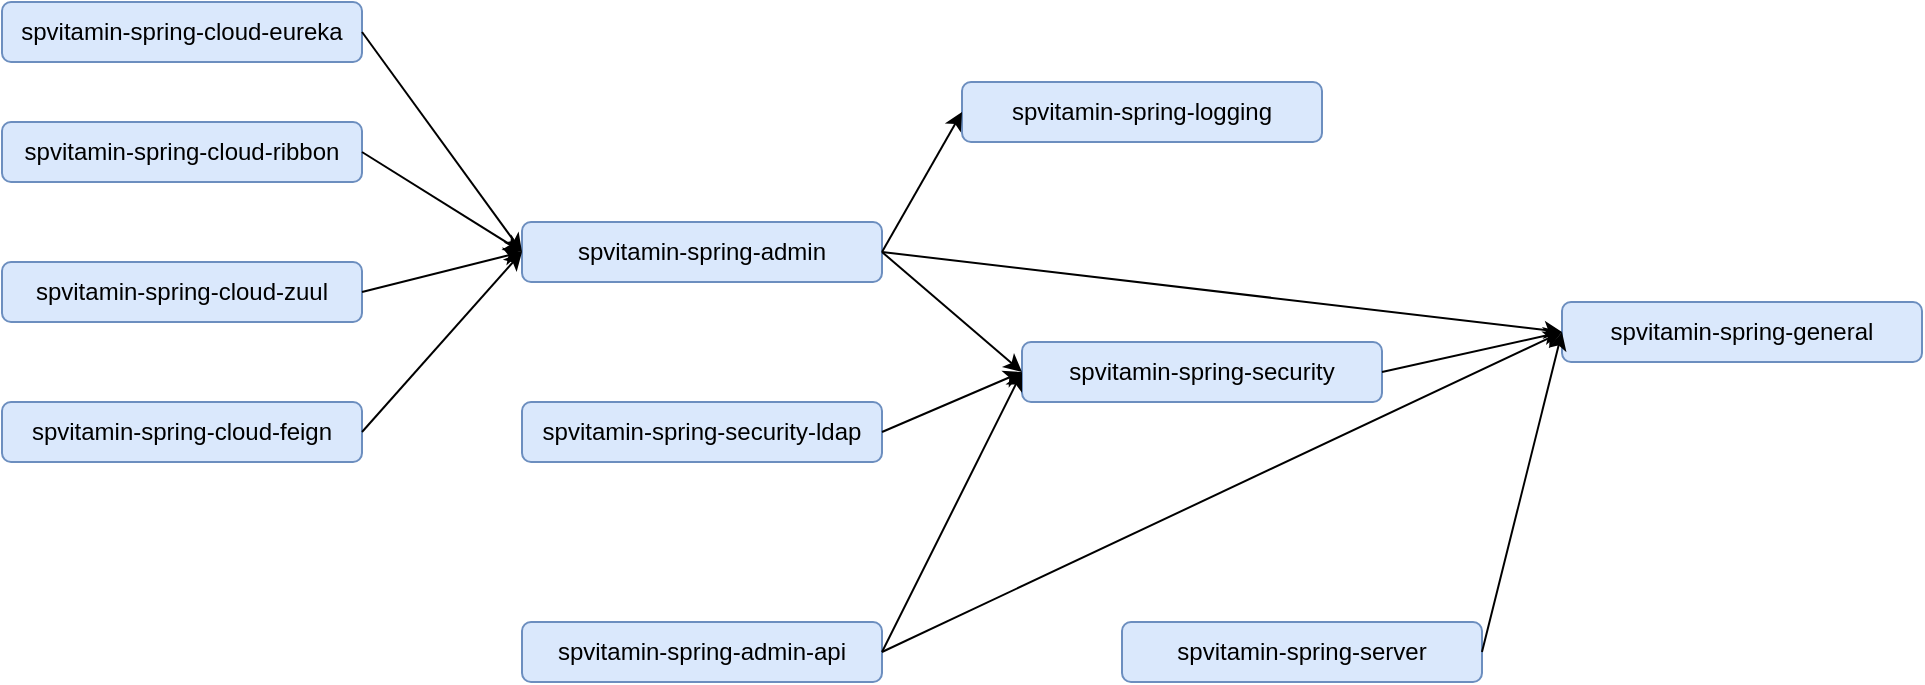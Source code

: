 <mxfile version="14.5.10" type="device"><diagram id="pDGDF2tWIRXiuvZ_UzhR" name="Page-1"><mxGraphModel dx="1422" dy="705" grid="1" gridSize="10" guides="1" tooltips="1" connect="1" arrows="1" fold="1" page="1" pageScale="1" pageWidth="850" pageHeight="1100" math="0" shadow="0"><root><mxCell id="0"/><mxCell id="1" parent="0"/><mxCell id="f2IPqM3fl0cWLFudEC85-1" value="spvitamin-spring-server" style="rounded=1;whiteSpace=wrap;html=1;fillColor=#dae8fc;strokeColor=#6c8ebf;" vertex="1" parent="1"><mxGeometry x="640" y="490" width="180" height="30" as="geometry"/></mxCell><mxCell id="f2IPqM3fl0cWLFudEC85-2" value="spvitamin-spring-cloud-eureka" style="rounded=1;whiteSpace=wrap;html=1;fillColor=#dae8fc;strokeColor=#6c8ebf;" vertex="1" parent="1"><mxGeometry x="80" y="180" width="180" height="30" as="geometry"/></mxCell><mxCell id="f2IPqM3fl0cWLFudEC85-3" value="spvitamin-spring-cloud-ribbon" style="rounded=1;whiteSpace=wrap;html=1;fillColor=#dae8fc;strokeColor=#6c8ebf;" vertex="1" parent="1"><mxGeometry x="80" y="240" width="180" height="30" as="geometry"/></mxCell><mxCell id="f2IPqM3fl0cWLFudEC85-4" value="spvitamin-spring-cloud-zuul" style="rounded=1;whiteSpace=wrap;html=1;fillColor=#dae8fc;strokeColor=#6c8ebf;" vertex="1" parent="1"><mxGeometry x="80" y="310" width="180" height="30" as="geometry"/></mxCell><mxCell id="f2IPqM3fl0cWLFudEC85-5" value="spvitamin-spring-cloud-feign" style="rounded=1;whiteSpace=wrap;html=1;fillColor=#dae8fc;strokeColor=#6c8ebf;" vertex="1" parent="1"><mxGeometry x="80" y="380" width="180" height="30" as="geometry"/></mxCell><mxCell id="f2IPqM3fl0cWLFudEC85-6" value="spvitamin-spring-admin" style="rounded=1;whiteSpace=wrap;html=1;fillColor=#dae8fc;strokeColor=#6c8ebf;" vertex="1" parent="1"><mxGeometry x="340" y="290" width="180" height="30" as="geometry"/></mxCell><mxCell id="f2IPqM3fl0cWLFudEC85-8" value="" style="endArrow=classic;html=1;exitX=1;exitY=0.5;exitDx=0;exitDy=0;entryX=0;entryY=0.5;entryDx=0;entryDy=0;" edge="1" parent="1" source="f2IPqM3fl0cWLFudEC85-2" target="f2IPqM3fl0cWLFudEC85-6"><mxGeometry width="50" height="50" relative="1" as="geometry"><mxPoint x="220" y="350" as="sourcePoint"/><mxPoint x="270" y="300" as="targetPoint"/></mxGeometry></mxCell><mxCell id="f2IPqM3fl0cWLFudEC85-9" value="" style="endArrow=classic;html=1;exitX=1;exitY=0.5;exitDx=0;exitDy=0;entryX=0;entryY=0.5;entryDx=0;entryDy=0;" edge="1" parent="1" source="f2IPqM3fl0cWLFudEC85-3" target="f2IPqM3fl0cWLFudEC85-6"><mxGeometry width="50" height="50" relative="1" as="geometry"><mxPoint x="220" y="350" as="sourcePoint"/><mxPoint x="270" y="300" as="targetPoint"/></mxGeometry></mxCell><mxCell id="f2IPqM3fl0cWLFudEC85-10" value="" style="endArrow=classic;html=1;exitX=1;exitY=0.5;exitDx=0;exitDy=0;entryX=0;entryY=0.5;entryDx=0;entryDy=0;" edge="1" parent="1" source="f2IPqM3fl0cWLFudEC85-4" target="f2IPqM3fl0cWLFudEC85-6"><mxGeometry width="50" height="50" relative="1" as="geometry"><mxPoint x="220" y="350" as="sourcePoint"/><mxPoint x="320" y="290" as="targetPoint"/></mxGeometry></mxCell><mxCell id="f2IPqM3fl0cWLFudEC85-11" value="" style="endArrow=classic;html=1;exitX=1;exitY=0.5;exitDx=0;exitDy=0;entryX=0;entryY=0.5;entryDx=0;entryDy=0;" edge="1" parent="1" source="f2IPqM3fl0cWLFudEC85-5" target="f2IPqM3fl0cWLFudEC85-6"><mxGeometry width="50" height="50" relative="1" as="geometry"><mxPoint x="270" y="340" as="sourcePoint"/><mxPoint x="320" y="295" as="targetPoint"/></mxGeometry></mxCell><mxCell id="f2IPqM3fl0cWLFudEC85-13" value="spvitamin-spring-security-ldap" style="rounded=1;whiteSpace=wrap;html=1;fillColor=#dae8fc;strokeColor=#6c8ebf;" vertex="1" parent="1"><mxGeometry x="340" y="380" width="180" height="30" as="geometry"/></mxCell><mxCell id="f2IPqM3fl0cWLFudEC85-14" value="spvitamin-spring-security" style="rounded=1;whiteSpace=wrap;html=1;fillColor=#dae8fc;strokeColor=#6c8ebf;" vertex="1" parent="1"><mxGeometry x="590" y="350" width="180" height="30" as="geometry"/></mxCell><mxCell id="f2IPqM3fl0cWLFudEC85-15" value="spvitamin-spring-general" style="rounded=1;whiteSpace=wrap;html=1;fillColor=#dae8fc;strokeColor=#6c8ebf;" vertex="1" parent="1"><mxGeometry x="860" y="330" width="180" height="30" as="geometry"/></mxCell><mxCell id="f2IPqM3fl0cWLFudEC85-16" value="spvitamin-spring-admin-api" style="rounded=1;whiteSpace=wrap;html=1;fillColor=#dae8fc;strokeColor=#6c8ebf;" vertex="1" parent="1"><mxGeometry x="340" y="490" width="180" height="30" as="geometry"/></mxCell><mxCell id="f2IPqM3fl0cWLFudEC85-17" value="spvitamin-spring-logging" style="rounded=1;whiteSpace=wrap;html=1;fillColor=#dae8fc;strokeColor=#6c8ebf;" vertex="1" parent="1"><mxGeometry x="560" y="220" width="180" height="30" as="geometry"/></mxCell><mxCell id="f2IPqM3fl0cWLFudEC85-18" value="" style="endArrow=classic;html=1;exitX=1;exitY=0.5;exitDx=0;exitDy=0;entryX=0;entryY=0.5;entryDx=0;entryDy=0;" edge="1" parent="1" source="f2IPqM3fl0cWLFudEC85-6" target="f2IPqM3fl0cWLFudEC85-17"><mxGeometry width="50" height="50" relative="1" as="geometry"><mxPoint x="480" y="450" as="sourcePoint"/><mxPoint x="530" y="400" as="targetPoint"/></mxGeometry></mxCell><mxCell id="f2IPqM3fl0cWLFudEC85-19" value="" style="endArrow=classic;html=1;entryX=0;entryY=0.5;entryDx=0;entryDy=0;exitX=1;exitY=0.5;exitDx=0;exitDy=0;" edge="1" parent="1" source="f2IPqM3fl0cWLFudEC85-6" target="f2IPqM3fl0cWLFudEC85-15"><mxGeometry width="50" height="50" relative="1" as="geometry"><mxPoint x="480" y="430" as="sourcePoint"/><mxPoint x="530" y="380" as="targetPoint"/></mxGeometry></mxCell><mxCell id="f2IPqM3fl0cWLFudEC85-20" value="" style="endArrow=classic;html=1;entryX=0;entryY=0.5;entryDx=0;entryDy=0;exitX=1;exitY=0.5;exitDx=0;exitDy=0;" edge="1" parent="1" source="f2IPqM3fl0cWLFudEC85-6" target="f2IPqM3fl0cWLFudEC85-14"><mxGeometry width="50" height="50" relative="1" as="geometry"><mxPoint x="480" y="430" as="sourcePoint"/><mxPoint x="530" y="380" as="targetPoint"/></mxGeometry></mxCell><mxCell id="f2IPqM3fl0cWLFudEC85-21" value="" style="endArrow=classic;html=1;entryX=0;entryY=0.5;entryDx=0;entryDy=0;exitX=1;exitY=0.5;exitDx=0;exitDy=0;" edge="1" parent="1" source="f2IPqM3fl0cWLFudEC85-16" target="f2IPqM3fl0cWLFudEC85-15"><mxGeometry width="50" height="50" relative="1" as="geometry"><mxPoint x="480" y="430" as="sourcePoint"/><mxPoint x="530" y="380" as="targetPoint"/></mxGeometry></mxCell><mxCell id="f2IPqM3fl0cWLFudEC85-22" value="" style="endArrow=classic;html=1;entryX=0;entryY=0.5;entryDx=0;entryDy=0;exitX=1;exitY=0.5;exitDx=0;exitDy=0;" edge="1" parent="1" source="f2IPqM3fl0cWLFudEC85-14" target="f2IPqM3fl0cWLFudEC85-15"><mxGeometry width="50" height="50" relative="1" as="geometry"><mxPoint x="750" y="430" as="sourcePoint"/><mxPoint x="800" y="380" as="targetPoint"/></mxGeometry></mxCell><mxCell id="f2IPqM3fl0cWLFudEC85-23" value="" style="endArrow=classic;html=1;exitX=1;exitY=0.5;exitDx=0;exitDy=0;entryX=0;entryY=0.5;entryDx=0;entryDy=0;" edge="1" parent="1" source="f2IPqM3fl0cWLFudEC85-1" target="f2IPqM3fl0cWLFudEC85-15"><mxGeometry width="50" height="50" relative="1" as="geometry"><mxPoint x="440" y="400" as="sourcePoint"/><mxPoint x="800" y="340" as="targetPoint"/></mxGeometry></mxCell><mxCell id="f2IPqM3fl0cWLFudEC85-25" value="" style="endArrow=classic;html=1;entryX=0;entryY=0.5;entryDx=0;entryDy=0;exitX=1;exitY=0.5;exitDx=0;exitDy=0;" edge="1" parent="1" source="f2IPqM3fl0cWLFudEC85-13" target="f2IPqM3fl0cWLFudEC85-14"><mxGeometry width="50" height="50" relative="1" as="geometry"><mxPoint x="440" y="450" as="sourcePoint"/><mxPoint x="490" y="400" as="targetPoint"/></mxGeometry></mxCell><mxCell id="f2IPqM3fl0cWLFudEC85-27" value="" style="endArrow=classic;html=1;exitX=1;exitY=0.5;exitDx=0;exitDy=0;entryX=0;entryY=0.5;entryDx=0;entryDy=0;" edge="1" parent="1" source="f2IPqM3fl0cWLFudEC85-16" target="f2IPqM3fl0cWLFudEC85-14"><mxGeometry width="50" height="50" relative="1" as="geometry"><mxPoint x="590" y="450" as="sourcePoint"/><mxPoint x="640" y="400" as="targetPoint"/></mxGeometry></mxCell></root></mxGraphModel></diagram></mxfile>